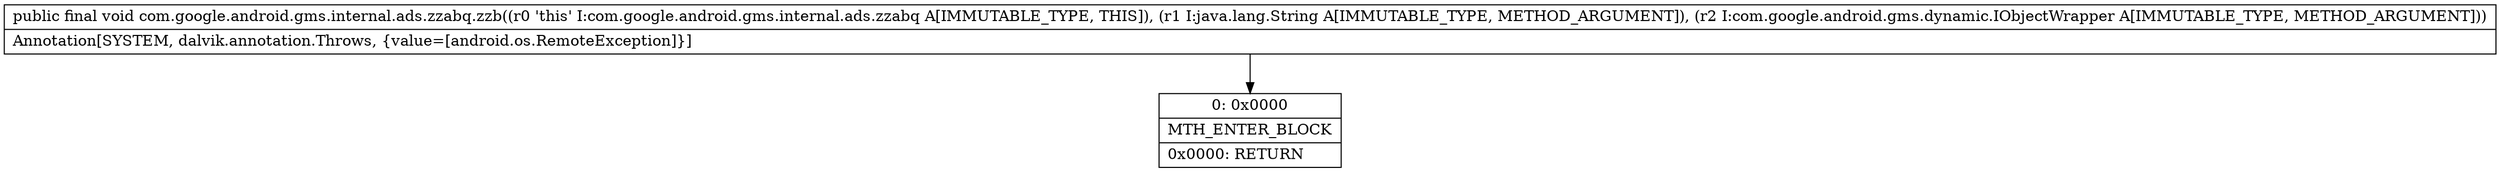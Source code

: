 digraph "CFG forcom.google.android.gms.internal.ads.zzabq.zzb(Ljava\/lang\/String;Lcom\/google\/android\/gms\/dynamic\/IObjectWrapper;)V" {
Node_0 [shape=record,label="{0\:\ 0x0000|MTH_ENTER_BLOCK\l|0x0000: RETURN   \l}"];
MethodNode[shape=record,label="{public final void com.google.android.gms.internal.ads.zzabq.zzb((r0 'this' I:com.google.android.gms.internal.ads.zzabq A[IMMUTABLE_TYPE, THIS]), (r1 I:java.lang.String A[IMMUTABLE_TYPE, METHOD_ARGUMENT]), (r2 I:com.google.android.gms.dynamic.IObjectWrapper A[IMMUTABLE_TYPE, METHOD_ARGUMENT]))  | Annotation[SYSTEM, dalvik.annotation.Throws, \{value=[android.os.RemoteException]\}]\l}"];
MethodNode -> Node_0;
}

